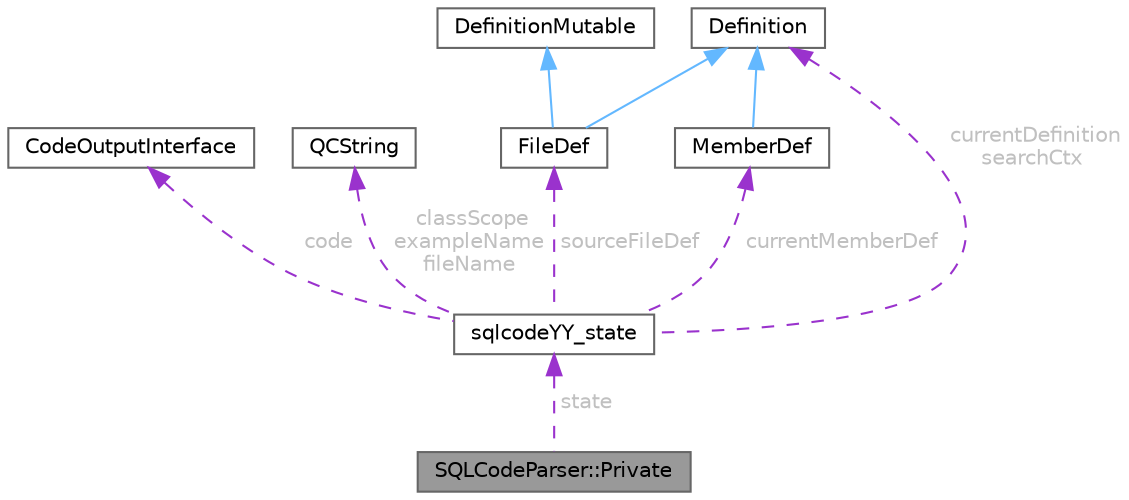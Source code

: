 digraph "SQLCodeParser::Private"
{
 // INTERACTIVE_SVG=YES
 // LATEX_PDF_SIZE
  bgcolor="transparent";
  edge [fontname=Helvetica,fontsize=10,labelfontname=Helvetica,labelfontsize=10];
  node [fontname=Helvetica,fontsize=10,shape=box,height=0.2,width=0.4];
  Node1 [label="SQLCodeParser::Private",height=0.2,width=0.4,color="gray40", fillcolor="grey60", style="filled", fontcolor="black",tooltip=" "];
  Node2 -> Node1 [dir="back",color="darkorchid3",style="dashed",label=" state",fontcolor="grey" ];
  Node2 [label="sqlcodeYY_state",height=0.2,width=0.4,color="gray40", fillcolor="white", style="filled",URL="$da/d7b/structsqlcode_y_y__state.html",tooltip=" "];
  Node3 -> Node2 [dir="back",color="darkorchid3",style="dashed",label=" code",fontcolor="grey" ];
  Node3 [label="CodeOutputInterface",height=0.2,width=0.4,color="gray40", fillcolor="white", style="filled",URL="$d5/d9c/class_code_output_interface.html",tooltip="Output interface for code parser."];
  Node4 -> Node2 [dir="back",color="darkorchid3",style="dashed",label=" classScope\nexampleName\nfileName",fontcolor="grey" ];
  Node4 [label="QCString",height=0.2,width=0.4,color="gray40", fillcolor="white", style="filled",URL="$d9/d45/class_q_c_string.html",tooltip="This is an alternative implementation of QCString."];
  Node5 -> Node2 [dir="back",color="darkorchid3",style="dashed",label=" currentDefinition\nsearchCtx",fontcolor="grey" ];
  Node5 [label="Definition",height=0.2,width=0.4,color="gray40", fillcolor="white", style="filled",URL="$d5/dcc/class_definition.html",tooltip="The common base class of all entity definitions found in the sources."];
  Node6 -> Node2 [dir="back",color="darkorchid3",style="dashed",label=" sourceFileDef",fontcolor="grey" ];
  Node6 [label="FileDef",height=0.2,width=0.4,color="gray40", fillcolor="white", style="filled",URL="$de/db0/class_file_def.html",tooltip="A model of a file symbol."];
  Node7 -> Node6 [dir="back",color="steelblue1",style="solid"];
  Node7 [label="DefinitionMutable",height=0.2,width=0.4,color="gray40", fillcolor="white", style="filled",URL="$d0/d46/class_definition_mutable.html",tooltip=" "];
  Node5 -> Node6 [dir="back",color="steelblue1",style="solid"];
  Node8 -> Node2 [dir="back",color="darkorchid3",style="dashed",label=" currentMemberDef",fontcolor="grey" ];
  Node8 [label="MemberDef",height=0.2,width=0.4,color="gray40", fillcolor="white", style="filled",URL="$da/d09/class_member_def.html",tooltip="A model of a class/file/namespace member symbol."];
  Node5 -> Node8 [dir="back",color="steelblue1",style="solid"];
}
